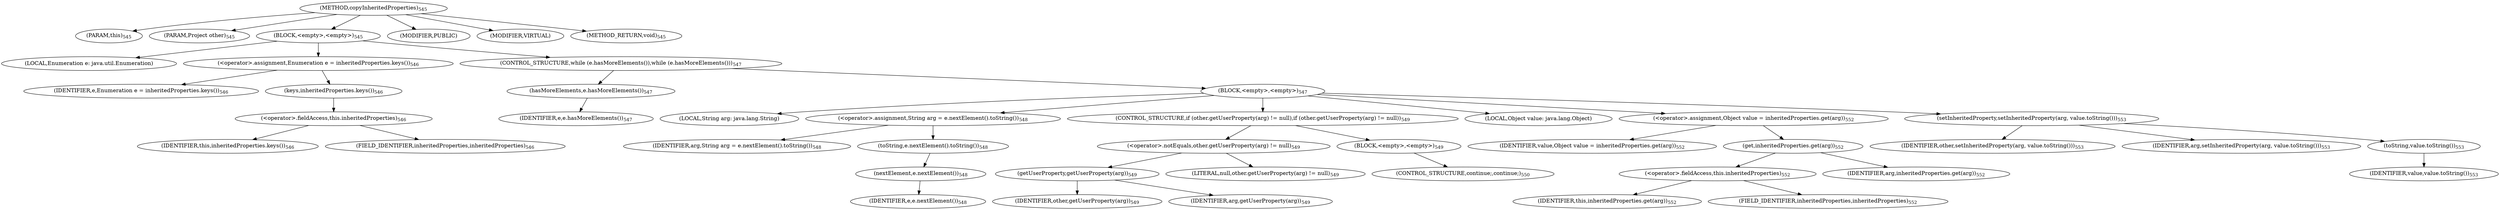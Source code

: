 digraph "copyInheritedProperties" {  
"821" [label = <(METHOD,copyInheritedProperties)<SUB>545</SUB>> ]
"822" [label = <(PARAM,this)<SUB>545</SUB>> ]
"823" [label = <(PARAM,Project other)<SUB>545</SUB>> ]
"824" [label = <(BLOCK,&lt;empty&gt;,&lt;empty&gt;)<SUB>545</SUB>> ]
"825" [label = <(LOCAL,Enumeration e: java.util.Enumeration)> ]
"826" [label = <(&lt;operator&gt;.assignment,Enumeration e = inheritedProperties.keys())<SUB>546</SUB>> ]
"827" [label = <(IDENTIFIER,e,Enumeration e = inheritedProperties.keys())<SUB>546</SUB>> ]
"828" [label = <(keys,inheritedProperties.keys())<SUB>546</SUB>> ]
"829" [label = <(&lt;operator&gt;.fieldAccess,this.inheritedProperties)<SUB>546</SUB>> ]
"830" [label = <(IDENTIFIER,this,inheritedProperties.keys())<SUB>546</SUB>> ]
"831" [label = <(FIELD_IDENTIFIER,inheritedProperties,inheritedProperties)<SUB>546</SUB>> ]
"832" [label = <(CONTROL_STRUCTURE,while (e.hasMoreElements()),while (e.hasMoreElements()))<SUB>547</SUB>> ]
"833" [label = <(hasMoreElements,e.hasMoreElements())<SUB>547</SUB>> ]
"834" [label = <(IDENTIFIER,e,e.hasMoreElements())<SUB>547</SUB>> ]
"835" [label = <(BLOCK,&lt;empty&gt;,&lt;empty&gt;)<SUB>547</SUB>> ]
"836" [label = <(LOCAL,String arg: java.lang.String)> ]
"837" [label = <(&lt;operator&gt;.assignment,String arg = e.nextElement().toString())<SUB>548</SUB>> ]
"838" [label = <(IDENTIFIER,arg,String arg = e.nextElement().toString())<SUB>548</SUB>> ]
"839" [label = <(toString,e.nextElement().toString())<SUB>548</SUB>> ]
"840" [label = <(nextElement,e.nextElement())<SUB>548</SUB>> ]
"841" [label = <(IDENTIFIER,e,e.nextElement())<SUB>548</SUB>> ]
"842" [label = <(CONTROL_STRUCTURE,if (other.getUserProperty(arg) != null),if (other.getUserProperty(arg) != null))<SUB>549</SUB>> ]
"843" [label = <(&lt;operator&gt;.notEquals,other.getUserProperty(arg) != null)<SUB>549</SUB>> ]
"844" [label = <(getUserProperty,getUserProperty(arg))<SUB>549</SUB>> ]
"845" [label = <(IDENTIFIER,other,getUserProperty(arg))<SUB>549</SUB>> ]
"846" [label = <(IDENTIFIER,arg,getUserProperty(arg))<SUB>549</SUB>> ]
"847" [label = <(LITERAL,null,other.getUserProperty(arg) != null)<SUB>549</SUB>> ]
"848" [label = <(BLOCK,&lt;empty&gt;,&lt;empty&gt;)<SUB>549</SUB>> ]
"849" [label = <(CONTROL_STRUCTURE,continue;,continue;)<SUB>550</SUB>> ]
"850" [label = <(LOCAL,Object value: java.lang.Object)> ]
"851" [label = <(&lt;operator&gt;.assignment,Object value = inheritedProperties.get(arg))<SUB>552</SUB>> ]
"852" [label = <(IDENTIFIER,value,Object value = inheritedProperties.get(arg))<SUB>552</SUB>> ]
"853" [label = <(get,inheritedProperties.get(arg))<SUB>552</SUB>> ]
"854" [label = <(&lt;operator&gt;.fieldAccess,this.inheritedProperties)<SUB>552</SUB>> ]
"855" [label = <(IDENTIFIER,this,inheritedProperties.get(arg))<SUB>552</SUB>> ]
"856" [label = <(FIELD_IDENTIFIER,inheritedProperties,inheritedProperties)<SUB>552</SUB>> ]
"857" [label = <(IDENTIFIER,arg,inheritedProperties.get(arg))<SUB>552</SUB>> ]
"858" [label = <(setInheritedProperty,setInheritedProperty(arg, value.toString()))<SUB>553</SUB>> ]
"859" [label = <(IDENTIFIER,other,setInheritedProperty(arg, value.toString()))<SUB>553</SUB>> ]
"860" [label = <(IDENTIFIER,arg,setInheritedProperty(arg, value.toString()))<SUB>553</SUB>> ]
"861" [label = <(toString,value.toString())<SUB>553</SUB>> ]
"862" [label = <(IDENTIFIER,value,value.toString())<SUB>553</SUB>> ]
"863" [label = <(MODIFIER,PUBLIC)> ]
"864" [label = <(MODIFIER,VIRTUAL)> ]
"865" [label = <(METHOD_RETURN,void)<SUB>545</SUB>> ]
  "821" -> "822" 
  "821" -> "823" 
  "821" -> "824" 
  "821" -> "863" 
  "821" -> "864" 
  "821" -> "865" 
  "824" -> "825" 
  "824" -> "826" 
  "824" -> "832" 
  "826" -> "827" 
  "826" -> "828" 
  "828" -> "829" 
  "829" -> "830" 
  "829" -> "831" 
  "832" -> "833" 
  "832" -> "835" 
  "833" -> "834" 
  "835" -> "836" 
  "835" -> "837" 
  "835" -> "842" 
  "835" -> "850" 
  "835" -> "851" 
  "835" -> "858" 
  "837" -> "838" 
  "837" -> "839" 
  "839" -> "840" 
  "840" -> "841" 
  "842" -> "843" 
  "842" -> "848" 
  "843" -> "844" 
  "843" -> "847" 
  "844" -> "845" 
  "844" -> "846" 
  "848" -> "849" 
  "851" -> "852" 
  "851" -> "853" 
  "853" -> "854" 
  "853" -> "857" 
  "854" -> "855" 
  "854" -> "856" 
  "858" -> "859" 
  "858" -> "860" 
  "858" -> "861" 
  "861" -> "862" 
}

